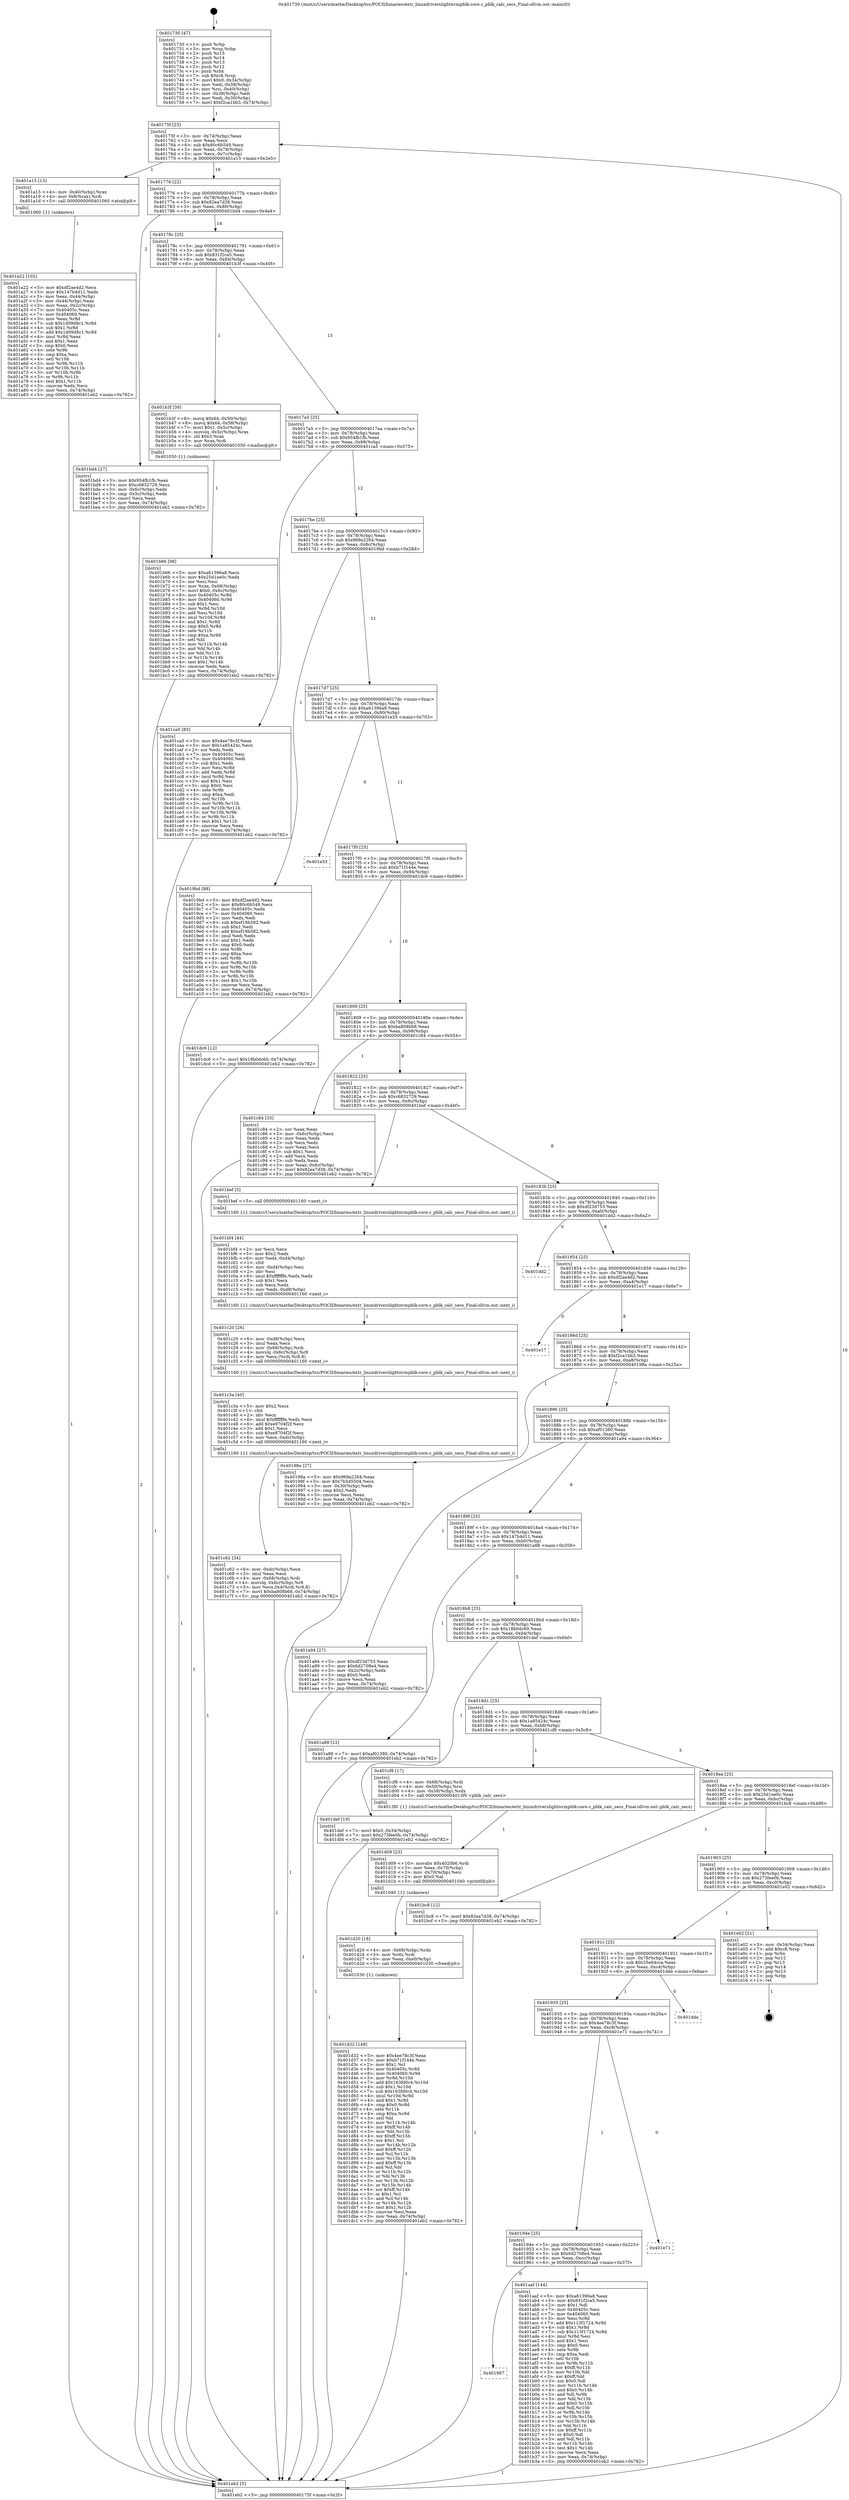 digraph "0x401730" {
  label = "0x401730 (/mnt/c/Users/mathe/Desktop/tcc/POCII/binaries/extr_linuxdriverslightnvmpblk-core.c_pblk_calc_secs_Final-ollvm.out::main(0))"
  labelloc = "t"
  node[shape=record]

  Entry [label="",width=0.3,height=0.3,shape=circle,fillcolor=black,style=filled]
  "0x40175f" [label="{
     0x40175f [23]\l
     | [instrs]\l
     &nbsp;&nbsp;0x40175f \<+3\>: mov -0x74(%rbp),%eax\l
     &nbsp;&nbsp;0x401762 \<+2\>: mov %eax,%ecx\l
     &nbsp;&nbsp;0x401764 \<+6\>: sub $0x80c6b549,%ecx\l
     &nbsp;&nbsp;0x40176a \<+3\>: mov %eax,-0x78(%rbp)\l
     &nbsp;&nbsp;0x40176d \<+3\>: mov %ecx,-0x7c(%rbp)\l
     &nbsp;&nbsp;0x401770 \<+6\>: je 0000000000401a15 \<main+0x2e5\>\l
  }"]
  "0x401a15" [label="{
     0x401a15 [13]\l
     | [instrs]\l
     &nbsp;&nbsp;0x401a15 \<+4\>: mov -0x40(%rbp),%rax\l
     &nbsp;&nbsp;0x401a19 \<+4\>: mov 0x8(%rax),%rdi\l
     &nbsp;&nbsp;0x401a1d \<+5\>: call 0000000000401060 \<atoi@plt\>\l
     | [calls]\l
     &nbsp;&nbsp;0x401060 \{1\} (unknown)\l
  }"]
  "0x401776" [label="{
     0x401776 [22]\l
     | [instrs]\l
     &nbsp;&nbsp;0x401776 \<+5\>: jmp 000000000040177b \<main+0x4b\>\l
     &nbsp;&nbsp;0x40177b \<+3\>: mov -0x78(%rbp),%eax\l
     &nbsp;&nbsp;0x40177e \<+5\>: sub $0x82ea7d38,%eax\l
     &nbsp;&nbsp;0x401783 \<+3\>: mov %eax,-0x80(%rbp)\l
     &nbsp;&nbsp;0x401786 \<+6\>: je 0000000000401bd4 \<main+0x4a4\>\l
  }"]
  Exit [label="",width=0.3,height=0.3,shape=circle,fillcolor=black,style=filled,peripheries=2]
  "0x401bd4" [label="{
     0x401bd4 [27]\l
     | [instrs]\l
     &nbsp;&nbsp;0x401bd4 \<+5\>: mov $0x954fb1fb,%eax\l
     &nbsp;&nbsp;0x401bd9 \<+5\>: mov $0xc6832729,%ecx\l
     &nbsp;&nbsp;0x401bde \<+3\>: mov -0x6c(%rbp),%edx\l
     &nbsp;&nbsp;0x401be1 \<+3\>: cmp -0x5c(%rbp),%edx\l
     &nbsp;&nbsp;0x401be4 \<+3\>: cmovl %ecx,%eax\l
     &nbsp;&nbsp;0x401be7 \<+3\>: mov %eax,-0x74(%rbp)\l
     &nbsp;&nbsp;0x401bea \<+5\>: jmp 0000000000401eb2 \<main+0x782\>\l
  }"]
  "0x40178c" [label="{
     0x40178c [25]\l
     | [instrs]\l
     &nbsp;&nbsp;0x40178c \<+5\>: jmp 0000000000401791 \<main+0x61\>\l
     &nbsp;&nbsp;0x401791 \<+3\>: mov -0x78(%rbp),%eax\l
     &nbsp;&nbsp;0x401794 \<+5\>: sub $0x831f2ca5,%eax\l
     &nbsp;&nbsp;0x401799 \<+6\>: mov %eax,-0x84(%rbp)\l
     &nbsp;&nbsp;0x40179f \<+6\>: je 0000000000401b3f \<main+0x40f\>\l
  }"]
  "0x401d32" [label="{
     0x401d32 [148]\l
     | [instrs]\l
     &nbsp;&nbsp;0x401d32 \<+5\>: mov $0x4ee78c3f,%eax\l
     &nbsp;&nbsp;0x401d37 \<+5\>: mov $0xb71f144e,%esi\l
     &nbsp;&nbsp;0x401d3c \<+2\>: mov $0x1,%cl\l
     &nbsp;&nbsp;0x401d3e \<+8\>: mov 0x40405c,%r8d\l
     &nbsp;&nbsp;0x401d46 \<+8\>: mov 0x404060,%r9d\l
     &nbsp;&nbsp;0x401d4e \<+3\>: mov %r8d,%r10d\l
     &nbsp;&nbsp;0x401d51 \<+7\>: add $0x163fd0c4,%r10d\l
     &nbsp;&nbsp;0x401d58 \<+4\>: sub $0x1,%r10d\l
     &nbsp;&nbsp;0x401d5c \<+7\>: sub $0x163fd0c4,%r10d\l
     &nbsp;&nbsp;0x401d63 \<+4\>: imul %r10d,%r8d\l
     &nbsp;&nbsp;0x401d67 \<+4\>: and $0x1,%r8d\l
     &nbsp;&nbsp;0x401d6b \<+4\>: cmp $0x0,%r8d\l
     &nbsp;&nbsp;0x401d6f \<+4\>: sete %r11b\l
     &nbsp;&nbsp;0x401d73 \<+4\>: cmp $0xa,%r9d\l
     &nbsp;&nbsp;0x401d77 \<+3\>: setl %bl\l
     &nbsp;&nbsp;0x401d7a \<+3\>: mov %r11b,%r14b\l
     &nbsp;&nbsp;0x401d7d \<+4\>: xor $0xff,%r14b\l
     &nbsp;&nbsp;0x401d81 \<+3\>: mov %bl,%r15b\l
     &nbsp;&nbsp;0x401d84 \<+4\>: xor $0xff,%r15b\l
     &nbsp;&nbsp;0x401d88 \<+3\>: xor $0x1,%cl\l
     &nbsp;&nbsp;0x401d8b \<+3\>: mov %r14b,%r12b\l
     &nbsp;&nbsp;0x401d8e \<+4\>: and $0xff,%r12b\l
     &nbsp;&nbsp;0x401d92 \<+3\>: and %cl,%r11b\l
     &nbsp;&nbsp;0x401d95 \<+3\>: mov %r15b,%r13b\l
     &nbsp;&nbsp;0x401d98 \<+4\>: and $0xff,%r13b\l
     &nbsp;&nbsp;0x401d9c \<+2\>: and %cl,%bl\l
     &nbsp;&nbsp;0x401d9e \<+3\>: or %r11b,%r12b\l
     &nbsp;&nbsp;0x401da1 \<+3\>: or %bl,%r13b\l
     &nbsp;&nbsp;0x401da4 \<+3\>: xor %r13b,%r12b\l
     &nbsp;&nbsp;0x401da7 \<+3\>: or %r15b,%r14b\l
     &nbsp;&nbsp;0x401daa \<+4\>: xor $0xff,%r14b\l
     &nbsp;&nbsp;0x401dae \<+3\>: or $0x1,%cl\l
     &nbsp;&nbsp;0x401db1 \<+3\>: and %cl,%r14b\l
     &nbsp;&nbsp;0x401db4 \<+3\>: or %r14b,%r12b\l
     &nbsp;&nbsp;0x401db7 \<+4\>: test $0x1,%r12b\l
     &nbsp;&nbsp;0x401dbb \<+3\>: cmovne %esi,%eax\l
     &nbsp;&nbsp;0x401dbe \<+3\>: mov %eax,-0x74(%rbp)\l
     &nbsp;&nbsp;0x401dc1 \<+5\>: jmp 0000000000401eb2 \<main+0x782\>\l
  }"]
  "0x401b3f" [label="{
     0x401b3f [39]\l
     | [instrs]\l
     &nbsp;&nbsp;0x401b3f \<+8\>: movq $0x64,-0x50(%rbp)\l
     &nbsp;&nbsp;0x401b47 \<+8\>: movq $0x64,-0x58(%rbp)\l
     &nbsp;&nbsp;0x401b4f \<+7\>: movl $0x1,-0x5c(%rbp)\l
     &nbsp;&nbsp;0x401b56 \<+4\>: movslq -0x5c(%rbp),%rax\l
     &nbsp;&nbsp;0x401b5a \<+4\>: shl $0x3,%rax\l
     &nbsp;&nbsp;0x401b5e \<+3\>: mov %rax,%rdi\l
     &nbsp;&nbsp;0x401b61 \<+5\>: call 0000000000401050 \<malloc@plt\>\l
     | [calls]\l
     &nbsp;&nbsp;0x401050 \{1\} (unknown)\l
  }"]
  "0x4017a5" [label="{
     0x4017a5 [25]\l
     | [instrs]\l
     &nbsp;&nbsp;0x4017a5 \<+5\>: jmp 00000000004017aa \<main+0x7a\>\l
     &nbsp;&nbsp;0x4017aa \<+3\>: mov -0x78(%rbp),%eax\l
     &nbsp;&nbsp;0x4017ad \<+5\>: sub $0x954fb1fb,%eax\l
     &nbsp;&nbsp;0x4017b2 \<+6\>: mov %eax,-0x88(%rbp)\l
     &nbsp;&nbsp;0x4017b8 \<+6\>: je 0000000000401ca5 \<main+0x575\>\l
  }"]
  "0x401d20" [label="{
     0x401d20 [18]\l
     | [instrs]\l
     &nbsp;&nbsp;0x401d20 \<+4\>: mov -0x68(%rbp),%rdx\l
     &nbsp;&nbsp;0x401d24 \<+3\>: mov %rdx,%rdi\l
     &nbsp;&nbsp;0x401d27 \<+6\>: mov %eax,-0xe0(%rbp)\l
     &nbsp;&nbsp;0x401d2d \<+5\>: call 0000000000401030 \<free@plt\>\l
     | [calls]\l
     &nbsp;&nbsp;0x401030 \{1\} (unknown)\l
  }"]
  "0x401ca5" [label="{
     0x401ca5 [83]\l
     | [instrs]\l
     &nbsp;&nbsp;0x401ca5 \<+5\>: mov $0x4ee78c3f,%eax\l
     &nbsp;&nbsp;0x401caa \<+5\>: mov $0x1a85424c,%ecx\l
     &nbsp;&nbsp;0x401caf \<+2\>: xor %edx,%edx\l
     &nbsp;&nbsp;0x401cb1 \<+7\>: mov 0x40405c,%esi\l
     &nbsp;&nbsp;0x401cb8 \<+7\>: mov 0x404060,%edi\l
     &nbsp;&nbsp;0x401cbf \<+3\>: sub $0x1,%edx\l
     &nbsp;&nbsp;0x401cc2 \<+3\>: mov %esi,%r8d\l
     &nbsp;&nbsp;0x401cc5 \<+3\>: add %edx,%r8d\l
     &nbsp;&nbsp;0x401cc8 \<+4\>: imul %r8d,%esi\l
     &nbsp;&nbsp;0x401ccc \<+3\>: and $0x1,%esi\l
     &nbsp;&nbsp;0x401ccf \<+3\>: cmp $0x0,%esi\l
     &nbsp;&nbsp;0x401cd2 \<+4\>: sete %r9b\l
     &nbsp;&nbsp;0x401cd6 \<+3\>: cmp $0xa,%edi\l
     &nbsp;&nbsp;0x401cd9 \<+4\>: setl %r10b\l
     &nbsp;&nbsp;0x401cdd \<+3\>: mov %r9b,%r11b\l
     &nbsp;&nbsp;0x401ce0 \<+3\>: and %r10b,%r11b\l
     &nbsp;&nbsp;0x401ce3 \<+3\>: xor %r10b,%r9b\l
     &nbsp;&nbsp;0x401ce6 \<+3\>: or %r9b,%r11b\l
     &nbsp;&nbsp;0x401ce9 \<+4\>: test $0x1,%r11b\l
     &nbsp;&nbsp;0x401ced \<+3\>: cmovne %ecx,%eax\l
     &nbsp;&nbsp;0x401cf0 \<+3\>: mov %eax,-0x74(%rbp)\l
     &nbsp;&nbsp;0x401cf3 \<+5\>: jmp 0000000000401eb2 \<main+0x782\>\l
  }"]
  "0x4017be" [label="{
     0x4017be [25]\l
     | [instrs]\l
     &nbsp;&nbsp;0x4017be \<+5\>: jmp 00000000004017c3 \<main+0x93\>\l
     &nbsp;&nbsp;0x4017c3 \<+3\>: mov -0x78(%rbp),%eax\l
     &nbsp;&nbsp;0x4017c6 \<+5\>: sub $0x969a2264,%eax\l
     &nbsp;&nbsp;0x4017cb \<+6\>: mov %eax,-0x8c(%rbp)\l
     &nbsp;&nbsp;0x4017d1 \<+6\>: je 00000000004019bd \<main+0x28d\>\l
  }"]
  "0x401d09" [label="{
     0x401d09 [23]\l
     | [instrs]\l
     &nbsp;&nbsp;0x401d09 \<+10\>: movabs $0x4020b6,%rdi\l
     &nbsp;&nbsp;0x401d13 \<+3\>: mov %eax,-0x70(%rbp)\l
     &nbsp;&nbsp;0x401d16 \<+3\>: mov -0x70(%rbp),%esi\l
     &nbsp;&nbsp;0x401d19 \<+2\>: mov $0x0,%al\l
     &nbsp;&nbsp;0x401d1b \<+5\>: call 0000000000401040 \<printf@plt\>\l
     | [calls]\l
     &nbsp;&nbsp;0x401040 \{1\} (unknown)\l
  }"]
  "0x4019bd" [label="{
     0x4019bd [88]\l
     | [instrs]\l
     &nbsp;&nbsp;0x4019bd \<+5\>: mov $0xdf2ae4d2,%eax\l
     &nbsp;&nbsp;0x4019c2 \<+5\>: mov $0x80c6b549,%ecx\l
     &nbsp;&nbsp;0x4019c7 \<+7\>: mov 0x40405c,%edx\l
     &nbsp;&nbsp;0x4019ce \<+7\>: mov 0x404060,%esi\l
     &nbsp;&nbsp;0x4019d5 \<+2\>: mov %edx,%edi\l
     &nbsp;&nbsp;0x4019d7 \<+6\>: sub $0xef18b582,%edi\l
     &nbsp;&nbsp;0x4019dd \<+3\>: sub $0x1,%edi\l
     &nbsp;&nbsp;0x4019e0 \<+6\>: add $0xef18b582,%edi\l
     &nbsp;&nbsp;0x4019e6 \<+3\>: imul %edi,%edx\l
     &nbsp;&nbsp;0x4019e9 \<+3\>: and $0x1,%edx\l
     &nbsp;&nbsp;0x4019ec \<+3\>: cmp $0x0,%edx\l
     &nbsp;&nbsp;0x4019ef \<+4\>: sete %r8b\l
     &nbsp;&nbsp;0x4019f3 \<+3\>: cmp $0xa,%esi\l
     &nbsp;&nbsp;0x4019f6 \<+4\>: setl %r9b\l
     &nbsp;&nbsp;0x4019fa \<+3\>: mov %r8b,%r10b\l
     &nbsp;&nbsp;0x4019fd \<+3\>: and %r9b,%r10b\l
     &nbsp;&nbsp;0x401a00 \<+3\>: xor %r9b,%r8b\l
     &nbsp;&nbsp;0x401a03 \<+3\>: or %r8b,%r10b\l
     &nbsp;&nbsp;0x401a06 \<+4\>: test $0x1,%r10b\l
     &nbsp;&nbsp;0x401a0a \<+3\>: cmovne %ecx,%eax\l
     &nbsp;&nbsp;0x401a0d \<+3\>: mov %eax,-0x74(%rbp)\l
     &nbsp;&nbsp;0x401a10 \<+5\>: jmp 0000000000401eb2 \<main+0x782\>\l
  }"]
  "0x4017d7" [label="{
     0x4017d7 [25]\l
     | [instrs]\l
     &nbsp;&nbsp;0x4017d7 \<+5\>: jmp 00000000004017dc \<main+0xac\>\l
     &nbsp;&nbsp;0x4017dc \<+3\>: mov -0x78(%rbp),%eax\l
     &nbsp;&nbsp;0x4017df \<+5\>: sub $0xa61396a8,%eax\l
     &nbsp;&nbsp;0x4017e4 \<+6\>: mov %eax,-0x90(%rbp)\l
     &nbsp;&nbsp;0x4017ea \<+6\>: je 0000000000401e33 \<main+0x703\>\l
  }"]
  "0x401c62" [label="{
     0x401c62 [34]\l
     | [instrs]\l
     &nbsp;&nbsp;0x401c62 \<+6\>: mov -0xdc(%rbp),%ecx\l
     &nbsp;&nbsp;0x401c68 \<+3\>: imul %eax,%ecx\l
     &nbsp;&nbsp;0x401c6b \<+4\>: mov -0x68(%rbp),%rdi\l
     &nbsp;&nbsp;0x401c6f \<+4\>: movslq -0x6c(%rbp),%r8\l
     &nbsp;&nbsp;0x401c73 \<+5\>: mov %ecx,0x4(%rdi,%r8,8)\l
     &nbsp;&nbsp;0x401c78 \<+7\>: movl $0xba808b68,-0x74(%rbp)\l
     &nbsp;&nbsp;0x401c7f \<+5\>: jmp 0000000000401eb2 \<main+0x782\>\l
  }"]
  "0x401e33" [label="{
     0x401e33\l
  }", style=dashed]
  "0x4017f0" [label="{
     0x4017f0 [25]\l
     | [instrs]\l
     &nbsp;&nbsp;0x4017f0 \<+5\>: jmp 00000000004017f5 \<main+0xc5\>\l
     &nbsp;&nbsp;0x4017f5 \<+3\>: mov -0x78(%rbp),%eax\l
     &nbsp;&nbsp;0x4017f8 \<+5\>: sub $0xb71f144e,%eax\l
     &nbsp;&nbsp;0x4017fd \<+6\>: mov %eax,-0x94(%rbp)\l
     &nbsp;&nbsp;0x401803 \<+6\>: je 0000000000401dc6 \<main+0x696\>\l
  }"]
  "0x401c3a" [label="{
     0x401c3a [40]\l
     | [instrs]\l
     &nbsp;&nbsp;0x401c3a \<+5\>: mov $0x2,%ecx\l
     &nbsp;&nbsp;0x401c3f \<+1\>: cltd\l
     &nbsp;&nbsp;0x401c40 \<+2\>: idiv %ecx\l
     &nbsp;&nbsp;0x401c42 \<+6\>: imul $0xfffffffe,%edx,%ecx\l
     &nbsp;&nbsp;0x401c48 \<+6\>: add $0xe9704f2f,%ecx\l
     &nbsp;&nbsp;0x401c4e \<+3\>: add $0x1,%ecx\l
     &nbsp;&nbsp;0x401c51 \<+6\>: sub $0xe9704f2f,%ecx\l
     &nbsp;&nbsp;0x401c57 \<+6\>: mov %ecx,-0xdc(%rbp)\l
     &nbsp;&nbsp;0x401c5d \<+5\>: call 0000000000401160 \<next_i\>\l
     | [calls]\l
     &nbsp;&nbsp;0x401160 \{1\} (/mnt/c/Users/mathe/Desktop/tcc/POCII/binaries/extr_linuxdriverslightnvmpblk-core.c_pblk_calc_secs_Final-ollvm.out::next_i)\l
  }"]
  "0x401dc6" [label="{
     0x401dc6 [12]\l
     | [instrs]\l
     &nbsp;&nbsp;0x401dc6 \<+7\>: movl $0x18b0dc60,-0x74(%rbp)\l
     &nbsp;&nbsp;0x401dcd \<+5\>: jmp 0000000000401eb2 \<main+0x782\>\l
  }"]
  "0x401809" [label="{
     0x401809 [25]\l
     | [instrs]\l
     &nbsp;&nbsp;0x401809 \<+5\>: jmp 000000000040180e \<main+0xde\>\l
     &nbsp;&nbsp;0x40180e \<+3\>: mov -0x78(%rbp),%eax\l
     &nbsp;&nbsp;0x401811 \<+5\>: sub $0xba808b68,%eax\l
     &nbsp;&nbsp;0x401816 \<+6\>: mov %eax,-0x98(%rbp)\l
     &nbsp;&nbsp;0x40181c \<+6\>: je 0000000000401c84 \<main+0x554\>\l
  }"]
  "0x401c20" [label="{
     0x401c20 [26]\l
     | [instrs]\l
     &nbsp;&nbsp;0x401c20 \<+6\>: mov -0xd8(%rbp),%ecx\l
     &nbsp;&nbsp;0x401c26 \<+3\>: imul %eax,%ecx\l
     &nbsp;&nbsp;0x401c29 \<+4\>: mov -0x68(%rbp),%rdi\l
     &nbsp;&nbsp;0x401c2d \<+4\>: movslq -0x6c(%rbp),%r8\l
     &nbsp;&nbsp;0x401c31 \<+4\>: mov %ecx,(%rdi,%r8,8)\l
     &nbsp;&nbsp;0x401c35 \<+5\>: call 0000000000401160 \<next_i\>\l
     | [calls]\l
     &nbsp;&nbsp;0x401160 \{1\} (/mnt/c/Users/mathe/Desktop/tcc/POCII/binaries/extr_linuxdriverslightnvmpblk-core.c_pblk_calc_secs_Final-ollvm.out::next_i)\l
  }"]
  "0x401c84" [label="{
     0x401c84 [33]\l
     | [instrs]\l
     &nbsp;&nbsp;0x401c84 \<+2\>: xor %eax,%eax\l
     &nbsp;&nbsp;0x401c86 \<+3\>: mov -0x6c(%rbp),%ecx\l
     &nbsp;&nbsp;0x401c89 \<+2\>: mov %eax,%edx\l
     &nbsp;&nbsp;0x401c8b \<+2\>: sub %ecx,%edx\l
     &nbsp;&nbsp;0x401c8d \<+2\>: mov %eax,%ecx\l
     &nbsp;&nbsp;0x401c8f \<+3\>: sub $0x1,%ecx\l
     &nbsp;&nbsp;0x401c92 \<+2\>: add %ecx,%edx\l
     &nbsp;&nbsp;0x401c94 \<+2\>: sub %edx,%eax\l
     &nbsp;&nbsp;0x401c96 \<+3\>: mov %eax,-0x6c(%rbp)\l
     &nbsp;&nbsp;0x401c99 \<+7\>: movl $0x82ea7d38,-0x74(%rbp)\l
     &nbsp;&nbsp;0x401ca0 \<+5\>: jmp 0000000000401eb2 \<main+0x782\>\l
  }"]
  "0x401822" [label="{
     0x401822 [25]\l
     | [instrs]\l
     &nbsp;&nbsp;0x401822 \<+5\>: jmp 0000000000401827 \<main+0xf7\>\l
     &nbsp;&nbsp;0x401827 \<+3\>: mov -0x78(%rbp),%eax\l
     &nbsp;&nbsp;0x40182a \<+5\>: sub $0xc6832729,%eax\l
     &nbsp;&nbsp;0x40182f \<+6\>: mov %eax,-0x9c(%rbp)\l
     &nbsp;&nbsp;0x401835 \<+6\>: je 0000000000401bef \<main+0x4bf\>\l
  }"]
  "0x401bf4" [label="{
     0x401bf4 [44]\l
     | [instrs]\l
     &nbsp;&nbsp;0x401bf4 \<+2\>: xor %ecx,%ecx\l
     &nbsp;&nbsp;0x401bf6 \<+5\>: mov $0x2,%edx\l
     &nbsp;&nbsp;0x401bfb \<+6\>: mov %edx,-0xd4(%rbp)\l
     &nbsp;&nbsp;0x401c01 \<+1\>: cltd\l
     &nbsp;&nbsp;0x401c02 \<+6\>: mov -0xd4(%rbp),%esi\l
     &nbsp;&nbsp;0x401c08 \<+2\>: idiv %esi\l
     &nbsp;&nbsp;0x401c0a \<+6\>: imul $0xfffffffe,%edx,%edx\l
     &nbsp;&nbsp;0x401c10 \<+3\>: sub $0x1,%ecx\l
     &nbsp;&nbsp;0x401c13 \<+2\>: sub %ecx,%edx\l
     &nbsp;&nbsp;0x401c15 \<+6\>: mov %edx,-0xd8(%rbp)\l
     &nbsp;&nbsp;0x401c1b \<+5\>: call 0000000000401160 \<next_i\>\l
     | [calls]\l
     &nbsp;&nbsp;0x401160 \{1\} (/mnt/c/Users/mathe/Desktop/tcc/POCII/binaries/extr_linuxdriverslightnvmpblk-core.c_pblk_calc_secs_Final-ollvm.out::next_i)\l
  }"]
  "0x401bef" [label="{
     0x401bef [5]\l
     | [instrs]\l
     &nbsp;&nbsp;0x401bef \<+5\>: call 0000000000401160 \<next_i\>\l
     | [calls]\l
     &nbsp;&nbsp;0x401160 \{1\} (/mnt/c/Users/mathe/Desktop/tcc/POCII/binaries/extr_linuxdriverslightnvmpblk-core.c_pblk_calc_secs_Final-ollvm.out::next_i)\l
  }"]
  "0x40183b" [label="{
     0x40183b [25]\l
     | [instrs]\l
     &nbsp;&nbsp;0x40183b \<+5\>: jmp 0000000000401840 \<main+0x110\>\l
     &nbsp;&nbsp;0x401840 \<+3\>: mov -0x78(%rbp),%eax\l
     &nbsp;&nbsp;0x401843 \<+5\>: sub $0xdf23d753,%eax\l
     &nbsp;&nbsp;0x401848 \<+6\>: mov %eax,-0xa0(%rbp)\l
     &nbsp;&nbsp;0x40184e \<+6\>: je 0000000000401dd2 \<main+0x6a2\>\l
  }"]
  "0x401b66" [label="{
     0x401b66 [98]\l
     | [instrs]\l
     &nbsp;&nbsp;0x401b66 \<+5\>: mov $0xa61396a8,%ecx\l
     &nbsp;&nbsp;0x401b6b \<+5\>: mov $0x25d1ee0c,%edx\l
     &nbsp;&nbsp;0x401b70 \<+2\>: xor %esi,%esi\l
     &nbsp;&nbsp;0x401b72 \<+4\>: mov %rax,-0x68(%rbp)\l
     &nbsp;&nbsp;0x401b76 \<+7\>: movl $0x0,-0x6c(%rbp)\l
     &nbsp;&nbsp;0x401b7d \<+8\>: mov 0x40405c,%r8d\l
     &nbsp;&nbsp;0x401b85 \<+8\>: mov 0x404060,%r9d\l
     &nbsp;&nbsp;0x401b8d \<+3\>: sub $0x1,%esi\l
     &nbsp;&nbsp;0x401b90 \<+3\>: mov %r8d,%r10d\l
     &nbsp;&nbsp;0x401b93 \<+3\>: add %esi,%r10d\l
     &nbsp;&nbsp;0x401b96 \<+4\>: imul %r10d,%r8d\l
     &nbsp;&nbsp;0x401b9a \<+4\>: and $0x1,%r8d\l
     &nbsp;&nbsp;0x401b9e \<+4\>: cmp $0x0,%r8d\l
     &nbsp;&nbsp;0x401ba2 \<+4\>: sete %r11b\l
     &nbsp;&nbsp;0x401ba6 \<+4\>: cmp $0xa,%r9d\l
     &nbsp;&nbsp;0x401baa \<+3\>: setl %bl\l
     &nbsp;&nbsp;0x401bad \<+3\>: mov %r11b,%r14b\l
     &nbsp;&nbsp;0x401bb0 \<+3\>: and %bl,%r14b\l
     &nbsp;&nbsp;0x401bb3 \<+3\>: xor %bl,%r11b\l
     &nbsp;&nbsp;0x401bb6 \<+3\>: or %r11b,%r14b\l
     &nbsp;&nbsp;0x401bb9 \<+4\>: test $0x1,%r14b\l
     &nbsp;&nbsp;0x401bbd \<+3\>: cmovne %edx,%ecx\l
     &nbsp;&nbsp;0x401bc0 \<+3\>: mov %ecx,-0x74(%rbp)\l
     &nbsp;&nbsp;0x401bc3 \<+5\>: jmp 0000000000401eb2 \<main+0x782\>\l
  }"]
  "0x401dd2" [label="{
     0x401dd2\l
  }", style=dashed]
  "0x401854" [label="{
     0x401854 [25]\l
     | [instrs]\l
     &nbsp;&nbsp;0x401854 \<+5\>: jmp 0000000000401859 \<main+0x129\>\l
     &nbsp;&nbsp;0x401859 \<+3\>: mov -0x78(%rbp),%eax\l
     &nbsp;&nbsp;0x40185c \<+5\>: sub $0xdf2ae4d2,%eax\l
     &nbsp;&nbsp;0x401861 \<+6\>: mov %eax,-0xa4(%rbp)\l
     &nbsp;&nbsp;0x401867 \<+6\>: je 0000000000401e17 \<main+0x6e7\>\l
  }"]
  "0x401967" [label="{
     0x401967\l
  }", style=dashed]
  "0x401e17" [label="{
     0x401e17\l
  }", style=dashed]
  "0x40186d" [label="{
     0x40186d [25]\l
     | [instrs]\l
     &nbsp;&nbsp;0x40186d \<+5\>: jmp 0000000000401872 \<main+0x142\>\l
     &nbsp;&nbsp;0x401872 \<+3\>: mov -0x78(%rbp),%eax\l
     &nbsp;&nbsp;0x401875 \<+5\>: sub $0xf2ca1bb3,%eax\l
     &nbsp;&nbsp;0x40187a \<+6\>: mov %eax,-0xa8(%rbp)\l
     &nbsp;&nbsp;0x401880 \<+6\>: je 000000000040198a \<main+0x25a\>\l
  }"]
  "0x401aaf" [label="{
     0x401aaf [144]\l
     | [instrs]\l
     &nbsp;&nbsp;0x401aaf \<+5\>: mov $0xa61396a8,%eax\l
     &nbsp;&nbsp;0x401ab4 \<+5\>: mov $0x831f2ca5,%ecx\l
     &nbsp;&nbsp;0x401ab9 \<+2\>: mov $0x1,%dl\l
     &nbsp;&nbsp;0x401abb \<+7\>: mov 0x40405c,%esi\l
     &nbsp;&nbsp;0x401ac2 \<+7\>: mov 0x404060,%edi\l
     &nbsp;&nbsp;0x401ac9 \<+3\>: mov %esi,%r8d\l
     &nbsp;&nbsp;0x401acc \<+7\>: add $0x113f1724,%r8d\l
     &nbsp;&nbsp;0x401ad3 \<+4\>: sub $0x1,%r8d\l
     &nbsp;&nbsp;0x401ad7 \<+7\>: sub $0x113f1724,%r8d\l
     &nbsp;&nbsp;0x401ade \<+4\>: imul %r8d,%esi\l
     &nbsp;&nbsp;0x401ae2 \<+3\>: and $0x1,%esi\l
     &nbsp;&nbsp;0x401ae5 \<+3\>: cmp $0x0,%esi\l
     &nbsp;&nbsp;0x401ae8 \<+4\>: sete %r9b\l
     &nbsp;&nbsp;0x401aec \<+3\>: cmp $0xa,%edi\l
     &nbsp;&nbsp;0x401aef \<+4\>: setl %r10b\l
     &nbsp;&nbsp;0x401af3 \<+3\>: mov %r9b,%r11b\l
     &nbsp;&nbsp;0x401af6 \<+4\>: xor $0xff,%r11b\l
     &nbsp;&nbsp;0x401afa \<+3\>: mov %r10b,%bl\l
     &nbsp;&nbsp;0x401afd \<+3\>: xor $0xff,%bl\l
     &nbsp;&nbsp;0x401b00 \<+3\>: xor $0x0,%dl\l
     &nbsp;&nbsp;0x401b03 \<+3\>: mov %r11b,%r14b\l
     &nbsp;&nbsp;0x401b06 \<+4\>: and $0x0,%r14b\l
     &nbsp;&nbsp;0x401b0a \<+3\>: and %dl,%r9b\l
     &nbsp;&nbsp;0x401b0d \<+3\>: mov %bl,%r15b\l
     &nbsp;&nbsp;0x401b10 \<+4\>: and $0x0,%r15b\l
     &nbsp;&nbsp;0x401b14 \<+3\>: and %dl,%r10b\l
     &nbsp;&nbsp;0x401b17 \<+3\>: or %r9b,%r14b\l
     &nbsp;&nbsp;0x401b1a \<+3\>: or %r10b,%r15b\l
     &nbsp;&nbsp;0x401b1d \<+3\>: xor %r15b,%r14b\l
     &nbsp;&nbsp;0x401b20 \<+3\>: or %bl,%r11b\l
     &nbsp;&nbsp;0x401b23 \<+4\>: xor $0xff,%r11b\l
     &nbsp;&nbsp;0x401b27 \<+3\>: or $0x0,%dl\l
     &nbsp;&nbsp;0x401b2a \<+3\>: and %dl,%r11b\l
     &nbsp;&nbsp;0x401b2d \<+3\>: or %r11b,%r14b\l
     &nbsp;&nbsp;0x401b30 \<+4\>: test $0x1,%r14b\l
     &nbsp;&nbsp;0x401b34 \<+3\>: cmovne %ecx,%eax\l
     &nbsp;&nbsp;0x401b37 \<+3\>: mov %eax,-0x74(%rbp)\l
     &nbsp;&nbsp;0x401b3a \<+5\>: jmp 0000000000401eb2 \<main+0x782\>\l
  }"]
  "0x40198a" [label="{
     0x40198a [27]\l
     | [instrs]\l
     &nbsp;&nbsp;0x40198a \<+5\>: mov $0x969a2264,%eax\l
     &nbsp;&nbsp;0x40198f \<+5\>: mov $0x7b5d5504,%ecx\l
     &nbsp;&nbsp;0x401994 \<+3\>: mov -0x30(%rbp),%edx\l
     &nbsp;&nbsp;0x401997 \<+3\>: cmp $0x2,%edx\l
     &nbsp;&nbsp;0x40199a \<+3\>: cmovne %ecx,%eax\l
     &nbsp;&nbsp;0x40199d \<+3\>: mov %eax,-0x74(%rbp)\l
     &nbsp;&nbsp;0x4019a0 \<+5\>: jmp 0000000000401eb2 \<main+0x782\>\l
  }"]
  "0x401886" [label="{
     0x401886 [25]\l
     | [instrs]\l
     &nbsp;&nbsp;0x401886 \<+5\>: jmp 000000000040188b \<main+0x15b\>\l
     &nbsp;&nbsp;0x40188b \<+3\>: mov -0x78(%rbp),%eax\l
     &nbsp;&nbsp;0x40188e \<+5\>: sub $0xaf01380,%eax\l
     &nbsp;&nbsp;0x401893 \<+6\>: mov %eax,-0xac(%rbp)\l
     &nbsp;&nbsp;0x401899 \<+6\>: je 0000000000401a94 \<main+0x364\>\l
  }"]
  "0x401eb2" [label="{
     0x401eb2 [5]\l
     | [instrs]\l
     &nbsp;&nbsp;0x401eb2 \<+5\>: jmp 000000000040175f \<main+0x2f\>\l
  }"]
  "0x401730" [label="{
     0x401730 [47]\l
     | [instrs]\l
     &nbsp;&nbsp;0x401730 \<+1\>: push %rbp\l
     &nbsp;&nbsp;0x401731 \<+3\>: mov %rsp,%rbp\l
     &nbsp;&nbsp;0x401734 \<+2\>: push %r15\l
     &nbsp;&nbsp;0x401736 \<+2\>: push %r14\l
     &nbsp;&nbsp;0x401738 \<+2\>: push %r13\l
     &nbsp;&nbsp;0x40173a \<+2\>: push %r12\l
     &nbsp;&nbsp;0x40173c \<+1\>: push %rbx\l
     &nbsp;&nbsp;0x40173d \<+7\>: sub $0xc8,%rsp\l
     &nbsp;&nbsp;0x401744 \<+7\>: movl $0x0,-0x34(%rbp)\l
     &nbsp;&nbsp;0x40174b \<+3\>: mov %edi,-0x38(%rbp)\l
     &nbsp;&nbsp;0x40174e \<+4\>: mov %rsi,-0x40(%rbp)\l
     &nbsp;&nbsp;0x401752 \<+3\>: mov -0x38(%rbp),%edi\l
     &nbsp;&nbsp;0x401755 \<+3\>: mov %edi,-0x30(%rbp)\l
     &nbsp;&nbsp;0x401758 \<+7\>: movl $0xf2ca1bb3,-0x74(%rbp)\l
  }"]
  "0x401a22" [label="{
     0x401a22 [102]\l
     | [instrs]\l
     &nbsp;&nbsp;0x401a22 \<+5\>: mov $0xdf2ae4d2,%ecx\l
     &nbsp;&nbsp;0x401a27 \<+5\>: mov $0x147b4d11,%edx\l
     &nbsp;&nbsp;0x401a2c \<+3\>: mov %eax,-0x44(%rbp)\l
     &nbsp;&nbsp;0x401a2f \<+3\>: mov -0x44(%rbp),%eax\l
     &nbsp;&nbsp;0x401a32 \<+3\>: mov %eax,-0x2c(%rbp)\l
     &nbsp;&nbsp;0x401a35 \<+7\>: mov 0x40405c,%eax\l
     &nbsp;&nbsp;0x401a3c \<+7\>: mov 0x404060,%esi\l
     &nbsp;&nbsp;0x401a43 \<+3\>: mov %eax,%r8d\l
     &nbsp;&nbsp;0x401a46 \<+7\>: sub $0x1d09d8c1,%r8d\l
     &nbsp;&nbsp;0x401a4d \<+4\>: sub $0x1,%r8d\l
     &nbsp;&nbsp;0x401a51 \<+7\>: add $0x1d09d8c1,%r8d\l
     &nbsp;&nbsp;0x401a58 \<+4\>: imul %r8d,%eax\l
     &nbsp;&nbsp;0x401a5c \<+3\>: and $0x1,%eax\l
     &nbsp;&nbsp;0x401a5f \<+3\>: cmp $0x0,%eax\l
     &nbsp;&nbsp;0x401a62 \<+4\>: sete %r9b\l
     &nbsp;&nbsp;0x401a66 \<+3\>: cmp $0xa,%esi\l
     &nbsp;&nbsp;0x401a69 \<+4\>: setl %r10b\l
     &nbsp;&nbsp;0x401a6d \<+3\>: mov %r9b,%r11b\l
     &nbsp;&nbsp;0x401a70 \<+3\>: and %r10b,%r11b\l
     &nbsp;&nbsp;0x401a73 \<+3\>: xor %r10b,%r9b\l
     &nbsp;&nbsp;0x401a76 \<+3\>: or %r9b,%r11b\l
     &nbsp;&nbsp;0x401a79 \<+4\>: test $0x1,%r11b\l
     &nbsp;&nbsp;0x401a7d \<+3\>: cmovne %edx,%ecx\l
     &nbsp;&nbsp;0x401a80 \<+3\>: mov %ecx,-0x74(%rbp)\l
     &nbsp;&nbsp;0x401a83 \<+5\>: jmp 0000000000401eb2 \<main+0x782\>\l
  }"]
  "0x40194e" [label="{
     0x40194e [25]\l
     | [instrs]\l
     &nbsp;&nbsp;0x40194e \<+5\>: jmp 0000000000401953 \<main+0x223\>\l
     &nbsp;&nbsp;0x401953 \<+3\>: mov -0x78(%rbp),%eax\l
     &nbsp;&nbsp;0x401956 \<+5\>: sub $0x6d2708e4,%eax\l
     &nbsp;&nbsp;0x40195b \<+6\>: mov %eax,-0xcc(%rbp)\l
     &nbsp;&nbsp;0x401961 \<+6\>: je 0000000000401aaf \<main+0x37f\>\l
  }"]
  "0x401a94" [label="{
     0x401a94 [27]\l
     | [instrs]\l
     &nbsp;&nbsp;0x401a94 \<+5\>: mov $0xdf23d753,%eax\l
     &nbsp;&nbsp;0x401a99 \<+5\>: mov $0x6d2708e4,%ecx\l
     &nbsp;&nbsp;0x401a9e \<+3\>: mov -0x2c(%rbp),%edx\l
     &nbsp;&nbsp;0x401aa1 \<+3\>: cmp $0x0,%edx\l
     &nbsp;&nbsp;0x401aa4 \<+3\>: cmove %ecx,%eax\l
     &nbsp;&nbsp;0x401aa7 \<+3\>: mov %eax,-0x74(%rbp)\l
     &nbsp;&nbsp;0x401aaa \<+5\>: jmp 0000000000401eb2 \<main+0x782\>\l
  }"]
  "0x40189f" [label="{
     0x40189f [25]\l
     | [instrs]\l
     &nbsp;&nbsp;0x40189f \<+5\>: jmp 00000000004018a4 \<main+0x174\>\l
     &nbsp;&nbsp;0x4018a4 \<+3\>: mov -0x78(%rbp),%eax\l
     &nbsp;&nbsp;0x4018a7 \<+5\>: sub $0x147b4d11,%eax\l
     &nbsp;&nbsp;0x4018ac \<+6\>: mov %eax,-0xb0(%rbp)\l
     &nbsp;&nbsp;0x4018b2 \<+6\>: je 0000000000401a88 \<main+0x358\>\l
  }"]
  "0x401e71" [label="{
     0x401e71\l
  }", style=dashed]
  "0x401a88" [label="{
     0x401a88 [12]\l
     | [instrs]\l
     &nbsp;&nbsp;0x401a88 \<+7\>: movl $0xaf01380,-0x74(%rbp)\l
     &nbsp;&nbsp;0x401a8f \<+5\>: jmp 0000000000401eb2 \<main+0x782\>\l
  }"]
  "0x4018b8" [label="{
     0x4018b8 [25]\l
     | [instrs]\l
     &nbsp;&nbsp;0x4018b8 \<+5\>: jmp 00000000004018bd \<main+0x18d\>\l
     &nbsp;&nbsp;0x4018bd \<+3\>: mov -0x78(%rbp),%eax\l
     &nbsp;&nbsp;0x4018c0 \<+5\>: sub $0x18b0dc60,%eax\l
     &nbsp;&nbsp;0x4018c5 \<+6\>: mov %eax,-0xb4(%rbp)\l
     &nbsp;&nbsp;0x4018cb \<+6\>: je 0000000000401def \<main+0x6bf\>\l
  }"]
  "0x401935" [label="{
     0x401935 [25]\l
     | [instrs]\l
     &nbsp;&nbsp;0x401935 \<+5\>: jmp 000000000040193a \<main+0x20a\>\l
     &nbsp;&nbsp;0x40193a \<+3\>: mov -0x78(%rbp),%eax\l
     &nbsp;&nbsp;0x40193d \<+5\>: sub $0x4ee78c3f,%eax\l
     &nbsp;&nbsp;0x401942 \<+6\>: mov %eax,-0xc8(%rbp)\l
     &nbsp;&nbsp;0x401948 \<+6\>: je 0000000000401e71 \<main+0x741\>\l
  }"]
  "0x401def" [label="{
     0x401def [19]\l
     | [instrs]\l
     &nbsp;&nbsp;0x401def \<+7\>: movl $0x0,-0x34(%rbp)\l
     &nbsp;&nbsp;0x401df6 \<+7\>: movl $0x273fee0b,-0x74(%rbp)\l
     &nbsp;&nbsp;0x401dfd \<+5\>: jmp 0000000000401eb2 \<main+0x782\>\l
  }"]
  "0x4018d1" [label="{
     0x4018d1 [25]\l
     | [instrs]\l
     &nbsp;&nbsp;0x4018d1 \<+5\>: jmp 00000000004018d6 \<main+0x1a6\>\l
     &nbsp;&nbsp;0x4018d6 \<+3\>: mov -0x78(%rbp),%eax\l
     &nbsp;&nbsp;0x4018d9 \<+5\>: sub $0x1a85424c,%eax\l
     &nbsp;&nbsp;0x4018de \<+6\>: mov %eax,-0xb8(%rbp)\l
     &nbsp;&nbsp;0x4018e4 \<+6\>: je 0000000000401cf8 \<main+0x5c8\>\l
  }"]
  "0x401dde" [label="{
     0x401dde\l
  }", style=dashed]
  "0x401cf8" [label="{
     0x401cf8 [17]\l
     | [instrs]\l
     &nbsp;&nbsp;0x401cf8 \<+4\>: mov -0x68(%rbp),%rdi\l
     &nbsp;&nbsp;0x401cfc \<+4\>: mov -0x50(%rbp),%rsi\l
     &nbsp;&nbsp;0x401d00 \<+4\>: mov -0x58(%rbp),%rdx\l
     &nbsp;&nbsp;0x401d04 \<+5\>: call 00000000004013f0 \<pblk_calc_secs\>\l
     | [calls]\l
     &nbsp;&nbsp;0x4013f0 \{1\} (/mnt/c/Users/mathe/Desktop/tcc/POCII/binaries/extr_linuxdriverslightnvmpblk-core.c_pblk_calc_secs_Final-ollvm.out::pblk_calc_secs)\l
  }"]
  "0x4018ea" [label="{
     0x4018ea [25]\l
     | [instrs]\l
     &nbsp;&nbsp;0x4018ea \<+5\>: jmp 00000000004018ef \<main+0x1bf\>\l
     &nbsp;&nbsp;0x4018ef \<+3\>: mov -0x78(%rbp),%eax\l
     &nbsp;&nbsp;0x4018f2 \<+5\>: sub $0x25d1ee0c,%eax\l
     &nbsp;&nbsp;0x4018f7 \<+6\>: mov %eax,-0xbc(%rbp)\l
     &nbsp;&nbsp;0x4018fd \<+6\>: je 0000000000401bc8 \<main+0x498\>\l
  }"]
  "0x40191c" [label="{
     0x40191c [25]\l
     | [instrs]\l
     &nbsp;&nbsp;0x40191c \<+5\>: jmp 0000000000401921 \<main+0x1f1\>\l
     &nbsp;&nbsp;0x401921 \<+3\>: mov -0x78(%rbp),%eax\l
     &nbsp;&nbsp;0x401924 \<+5\>: sub $0x35e64cca,%eax\l
     &nbsp;&nbsp;0x401929 \<+6\>: mov %eax,-0xc4(%rbp)\l
     &nbsp;&nbsp;0x40192f \<+6\>: je 0000000000401dde \<main+0x6ae\>\l
  }"]
  "0x401bc8" [label="{
     0x401bc8 [12]\l
     | [instrs]\l
     &nbsp;&nbsp;0x401bc8 \<+7\>: movl $0x82ea7d38,-0x74(%rbp)\l
     &nbsp;&nbsp;0x401bcf \<+5\>: jmp 0000000000401eb2 \<main+0x782\>\l
  }"]
  "0x401903" [label="{
     0x401903 [25]\l
     | [instrs]\l
     &nbsp;&nbsp;0x401903 \<+5\>: jmp 0000000000401908 \<main+0x1d8\>\l
     &nbsp;&nbsp;0x401908 \<+3\>: mov -0x78(%rbp),%eax\l
     &nbsp;&nbsp;0x40190b \<+5\>: sub $0x273fee0b,%eax\l
     &nbsp;&nbsp;0x401910 \<+6\>: mov %eax,-0xc0(%rbp)\l
     &nbsp;&nbsp;0x401916 \<+6\>: je 0000000000401e02 \<main+0x6d2\>\l
  }"]
  "0x401e02" [label="{
     0x401e02 [21]\l
     | [instrs]\l
     &nbsp;&nbsp;0x401e02 \<+3\>: mov -0x34(%rbp),%eax\l
     &nbsp;&nbsp;0x401e05 \<+7\>: add $0xc8,%rsp\l
     &nbsp;&nbsp;0x401e0c \<+1\>: pop %rbx\l
     &nbsp;&nbsp;0x401e0d \<+2\>: pop %r12\l
     &nbsp;&nbsp;0x401e0f \<+2\>: pop %r13\l
     &nbsp;&nbsp;0x401e11 \<+2\>: pop %r14\l
     &nbsp;&nbsp;0x401e13 \<+2\>: pop %r15\l
     &nbsp;&nbsp;0x401e15 \<+1\>: pop %rbp\l
     &nbsp;&nbsp;0x401e16 \<+1\>: ret\l
  }"]
  Entry -> "0x401730" [label=" 1"]
  "0x40175f" -> "0x401a15" [label=" 1"]
  "0x40175f" -> "0x401776" [label=" 16"]
  "0x401e02" -> Exit [label=" 1"]
  "0x401776" -> "0x401bd4" [label=" 2"]
  "0x401776" -> "0x40178c" [label=" 14"]
  "0x401def" -> "0x401eb2" [label=" 1"]
  "0x40178c" -> "0x401b3f" [label=" 1"]
  "0x40178c" -> "0x4017a5" [label=" 13"]
  "0x401dc6" -> "0x401eb2" [label=" 1"]
  "0x4017a5" -> "0x401ca5" [label=" 1"]
  "0x4017a5" -> "0x4017be" [label=" 12"]
  "0x401d32" -> "0x401eb2" [label=" 1"]
  "0x4017be" -> "0x4019bd" [label=" 1"]
  "0x4017be" -> "0x4017d7" [label=" 11"]
  "0x401d20" -> "0x401d32" [label=" 1"]
  "0x4017d7" -> "0x401e33" [label=" 0"]
  "0x4017d7" -> "0x4017f0" [label=" 11"]
  "0x401d09" -> "0x401d20" [label=" 1"]
  "0x4017f0" -> "0x401dc6" [label=" 1"]
  "0x4017f0" -> "0x401809" [label=" 10"]
  "0x401cf8" -> "0x401d09" [label=" 1"]
  "0x401809" -> "0x401c84" [label=" 1"]
  "0x401809" -> "0x401822" [label=" 9"]
  "0x401ca5" -> "0x401eb2" [label=" 1"]
  "0x401822" -> "0x401bef" [label=" 1"]
  "0x401822" -> "0x40183b" [label=" 8"]
  "0x401c84" -> "0x401eb2" [label=" 1"]
  "0x40183b" -> "0x401dd2" [label=" 0"]
  "0x40183b" -> "0x401854" [label=" 8"]
  "0x401c62" -> "0x401eb2" [label=" 1"]
  "0x401854" -> "0x401e17" [label=" 0"]
  "0x401854" -> "0x40186d" [label=" 8"]
  "0x401c3a" -> "0x401c62" [label=" 1"]
  "0x40186d" -> "0x40198a" [label=" 1"]
  "0x40186d" -> "0x401886" [label=" 7"]
  "0x40198a" -> "0x401eb2" [label=" 1"]
  "0x401730" -> "0x40175f" [label=" 1"]
  "0x401eb2" -> "0x40175f" [label=" 16"]
  "0x4019bd" -> "0x401eb2" [label=" 1"]
  "0x401a15" -> "0x401a22" [label=" 1"]
  "0x401a22" -> "0x401eb2" [label=" 1"]
  "0x401c20" -> "0x401c3a" [label=" 1"]
  "0x401886" -> "0x401a94" [label=" 1"]
  "0x401886" -> "0x40189f" [label=" 6"]
  "0x401bef" -> "0x401bf4" [label=" 1"]
  "0x40189f" -> "0x401a88" [label=" 1"]
  "0x40189f" -> "0x4018b8" [label=" 5"]
  "0x401a88" -> "0x401eb2" [label=" 1"]
  "0x401a94" -> "0x401eb2" [label=" 1"]
  "0x401bd4" -> "0x401eb2" [label=" 2"]
  "0x4018b8" -> "0x401def" [label=" 1"]
  "0x4018b8" -> "0x4018d1" [label=" 4"]
  "0x401b66" -> "0x401eb2" [label=" 1"]
  "0x4018d1" -> "0x401cf8" [label=" 1"]
  "0x4018d1" -> "0x4018ea" [label=" 3"]
  "0x401b3f" -> "0x401b66" [label=" 1"]
  "0x4018ea" -> "0x401bc8" [label=" 1"]
  "0x4018ea" -> "0x401903" [label=" 2"]
  "0x40194e" -> "0x401967" [label=" 0"]
  "0x401903" -> "0x401e02" [label=" 1"]
  "0x401903" -> "0x40191c" [label=" 1"]
  "0x401aaf" -> "0x401eb2" [label=" 1"]
  "0x40191c" -> "0x401dde" [label=" 0"]
  "0x40191c" -> "0x401935" [label=" 1"]
  "0x401bc8" -> "0x401eb2" [label=" 1"]
  "0x401935" -> "0x401e71" [label=" 0"]
  "0x401935" -> "0x40194e" [label=" 1"]
  "0x401bf4" -> "0x401c20" [label=" 1"]
  "0x40194e" -> "0x401aaf" [label=" 1"]
}
